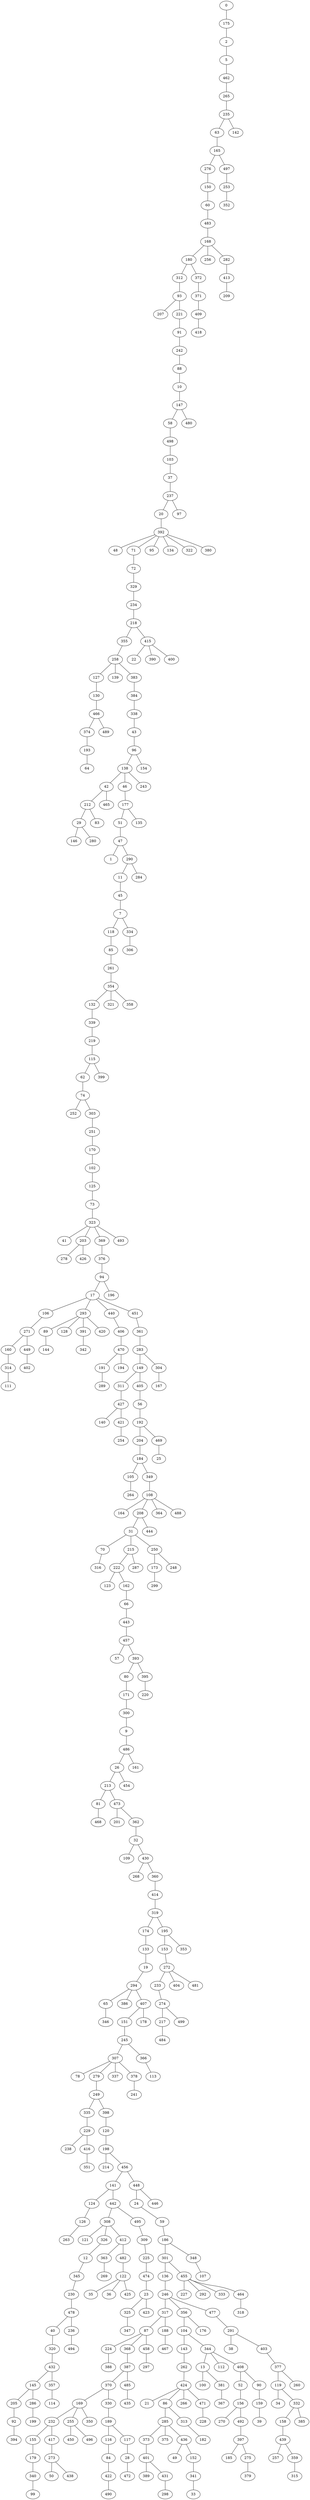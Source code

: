 graph {

0--175   
175--2   
2--5   
5--462   
462--265   
265--235   
235--63   
63--165   
165--276   
276--150   
150--60   
60--483   
483--168   
168--180   
180--312   
312--93   
93--207   
93--221   
221--91   
91--242   
242--88   
88--10   
10--147   
147--58   
58--498   
498--103   
103--37   
37--237   
237--20   
20--392   
392--48   
392--71   
71--72   
72--329   
329--234   
234--218   
218--355   
355--258   
258--127   
127--130   
130--466   
466--374   
374--193   
193--64   
466--489   
258--139   
258--383   
383--384   
384--338   
338--43   
43--96   
96--138   
138--42   
42--212   
212--29   
29--146   
29--280   
212--83   
42--465   
138--46   
46--177   
177--51   
51--47   
47--1   
47--290   
290--11   
11--45   
45--7   
7--118   
118--85   
85--261   
261--354   
354--132   
132--339   
339--219   
219--115   
115--62   
62--74   
74--252   
74--303   
303--251   
251--170   
170--102   
102--125   
125--73   
73--323   
323--41   
323--203   
203--278   
203--426   
323--369   
369--376   
376--94   
94--17   
17--106   
106--271   
271--160   
160--314   
314--111   
271--449   
449--402   
17--293   
293--89   
89--144   
293--128   
293--391   
391--342   
293--420   
17--440   
440--406   
406--470   
470--191   
191--289   
470--194   
17--451   
451--361   
361--283   
283--149   
149--311   
311--427   
427--140   
427--421   
421--254   
149--405   
405--56   
56--192   
192--204   
204--184   
184--105   
105--264   
184--349   
349--108   
108--164   
108--208   
208--31   
31--70   
70--316   
31--215   
215--222   
222--123   
222--162   
162--66   
66--443   
443--457   
457--57   
457--393   
393--80   
80--171   
171--300   
300--9   
9--486   
486--26   
26--213   
213--81   
81--468   
213--473   
473--201   
473--362   
362--32   
32--109   
32--430   
430--268   
430--360   
360--414   
414--319   
319--174   
174--133   
133--19   
19--294   
294--65   
65--346   
294--386   
294--407   
407--151   
151--245   
245--307   
307--78   
307--279   
279--249   
249--335   
335--229   
229--238   
229--416   
416--351   
249--398   
398--120   
120--198   
198--214   
198--456   
456--141   
141--124   
124--126   
126--263   
141--442   
442--308   
308--121   
308--326   
326--12   
12--345   
345--230   
230--478   
478--40   
40--320   
320--432   
432--145   
145--205   
205--92   
92--394   
145--286   
286--199   
432--357   
357--114   
478--236   
236--494   
308--412   
412--363   
363--269   
412--482   
482--122   
122--35   
122--36   
122--425   
442--495   
495--309   
309--225   
225--474   
474--23   
23--325   
325--347   
23--423   
456--448   
448--24   
24--59   
59--186   
186--301   
301--136   
136--246   
246--317   
317--87   
87--224   
224--388   
87--368   
368--387   
387--370   
370--169   
169--232   
232--155   
155--179   
179--340   
340--99   
232--417   
417--273   
273--50   
273--438   
169--255   
255--450   
255--496   
169--350   
370--330   
330--189   
189--116   
116--84   
84--422   
422--490   
189--117   
117--28   
28--472   
387--485   
485--435   
87--458   
458--297   
317--188   
188--467   
246--356   
356--104   
104--143   
143--262   
262--424   
424--21   
424--86   
86--285   
285--373   
373--401   
401--389   
401--431   
431--298   
285--375   
285--436   
436--49   
436--152   
152--341   
341--33   
86--313   
313--182   
424--266   
424--471   
471--228   
104--344   
344--13   
13--100   
13--381   
381--367   
344--112   
344--408   
408--52   
52--156   
156--270   
156--492   
492--397   
397--185   
397--275   
275--379   
408--90   
90--159   
159--39   
356--176   
246--477   
477--291   
291--38   
291--403   
403--377   
377--119   
119--34   
119--332   
332--158   
158--439   
439--257   
439--359   
359--315   
332--385   
377--260   
301--455   
455--227   
455--292   
455--333   
455--464   
464--318   
186--348   
348--107   
448--446   
307--337   
307--378   
378--241   
245--366   
366--113   
407--178   
319--195   
195--153   
153--272   
272--233   
233--274   
274--217   
217--484   
274--499   
272--404   
272--481   
195--353   
26--454   
486--161   
393--395   
395--220   
215--287   
31--250   
250--173   
173--299   
250--248   
208--444   
108--364   
108--488   
192--469   
469--25   
283--304   
304--167   
94--196   
323--493   
115--399   
354--321   
354--358   
7--334   
334--306   
290--284   
177--135   
138--243   
96--154   
218--415   
415--22   
415--390   
415--400   
392--95   
392--134   
392--322   
392--380   
237--97   
147--480   
180--372   
372--371   
371--409   
409--418   
168--256   
168--282   
282--413   
413--209   
165--497   
497--253   
253--352   
235--142   
}
